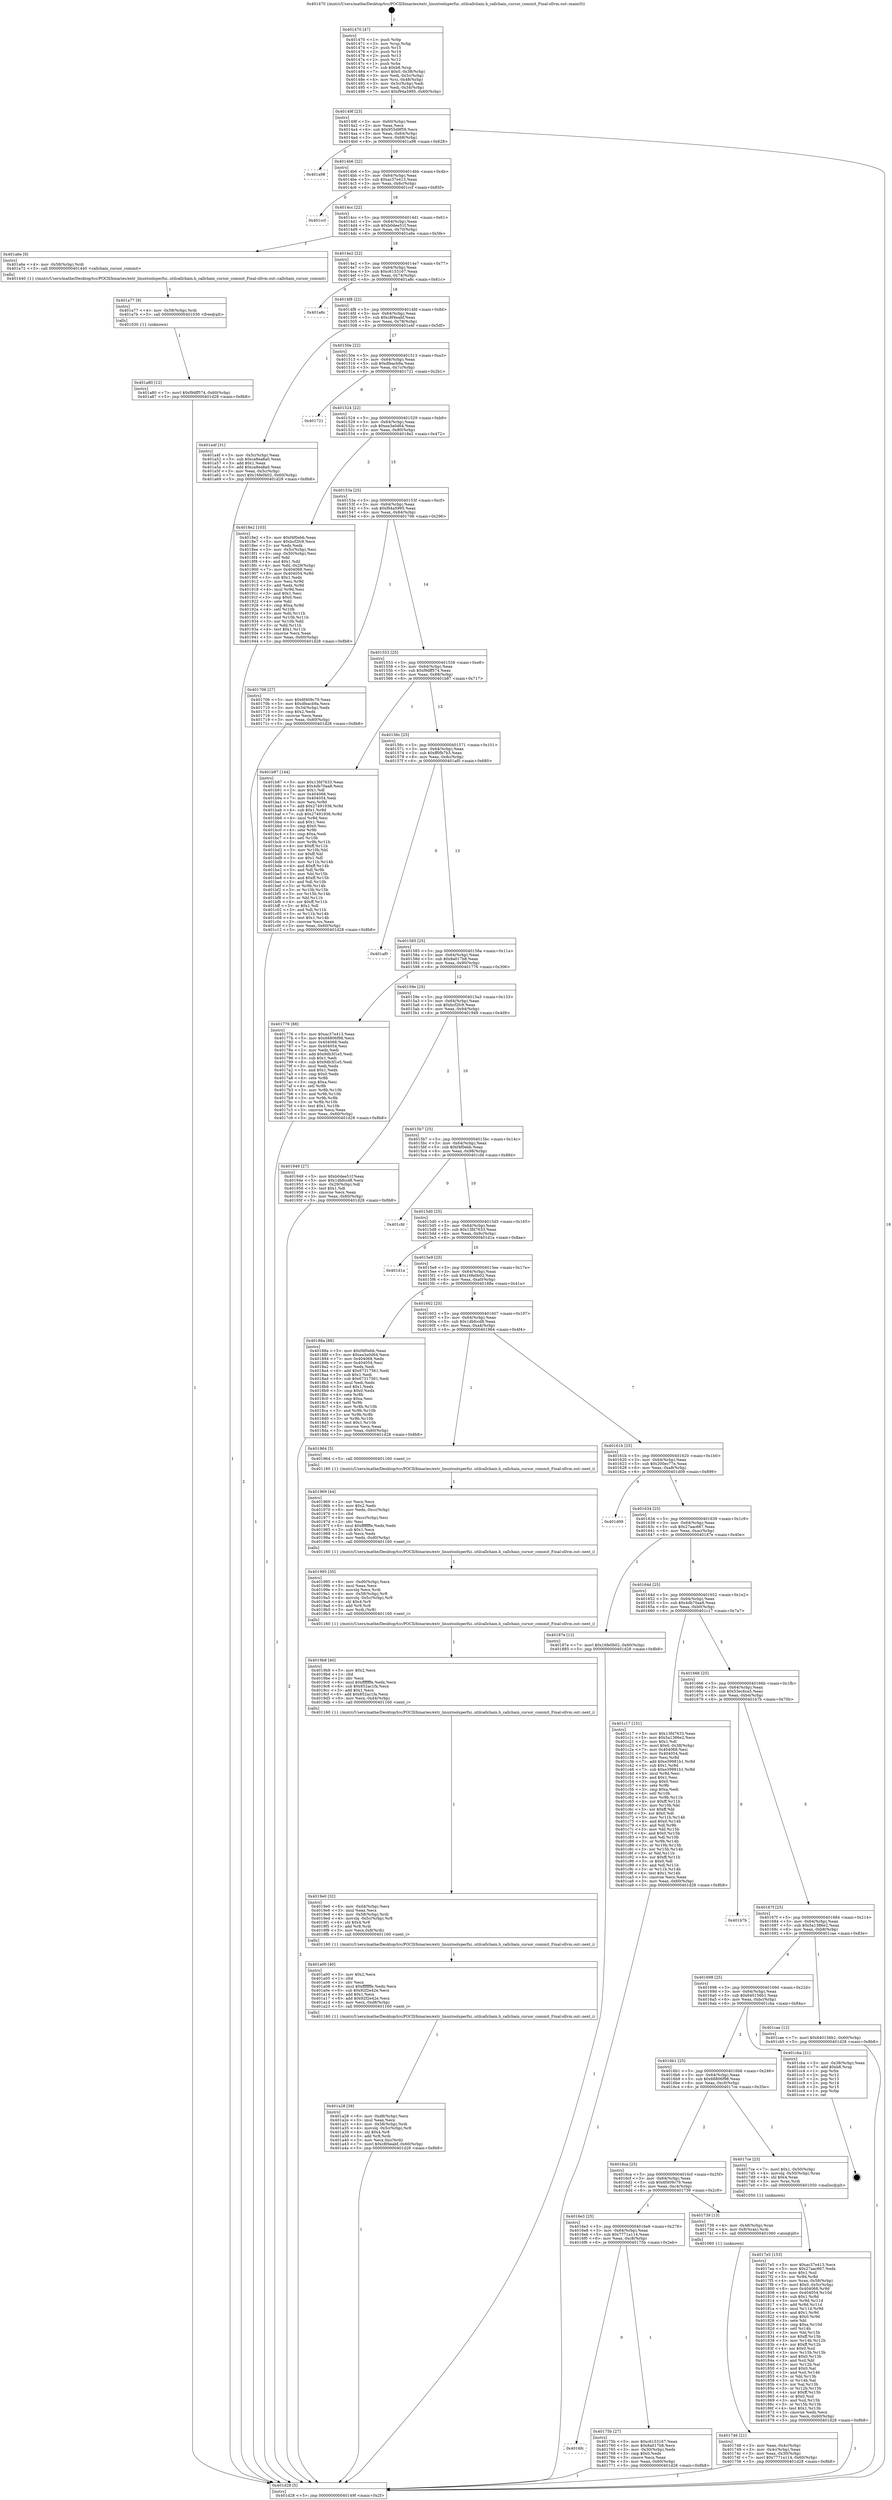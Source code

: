 digraph "0x401470" {
  label = "0x401470 (/mnt/c/Users/mathe/Desktop/tcc/POCII/binaries/extr_linuxtoolsperfui..utilcallchain.h_callchain_cursor_commit_Final-ollvm.out::main(0))"
  labelloc = "t"
  node[shape=record]

  Entry [label="",width=0.3,height=0.3,shape=circle,fillcolor=black,style=filled]
  "0x40149f" [label="{
     0x40149f [23]\l
     | [instrs]\l
     &nbsp;&nbsp;0x40149f \<+3\>: mov -0x60(%rbp),%eax\l
     &nbsp;&nbsp;0x4014a2 \<+2\>: mov %eax,%ecx\l
     &nbsp;&nbsp;0x4014a4 \<+6\>: sub $0x955d9f59,%ecx\l
     &nbsp;&nbsp;0x4014aa \<+3\>: mov %eax,-0x64(%rbp)\l
     &nbsp;&nbsp;0x4014ad \<+3\>: mov %ecx,-0x68(%rbp)\l
     &nbsp;&nbsp;0x4014b0 \<+6\>: je 0000000000401a98 \<main+0x628\>\l
  }"]
  "0x401a98" [label="{
     0x401a98\l
  }", style=dashed]
  "0x4014b6" [label="{
     0x4014b6 [22]\l
     | [instrs]\l
     &nbsp;&nbsp;0x4014b6 \<+5\>: jmp 00000000004014bb \<main+0x4b\>\l
     &nbsp;&nbsp;0x4014bb \<+3\>: mov -0x64(%rbp),%eax\l
     &nbsp;&nbsp;0x4014be \<+5\>: sub $0xac37e413,%eax\l
     &nbsp;&nbsp;0x4014c3 \<+3\>: mov %eax,-0x6c(%rbp)\l
     &nbsp;&nbsp;0x4014c6 \<+6\>: je 0000000000401ccf \<main+0x85f\>\l
  }"]
  Exit [label="",width=0.3,height=0.3,shape=circle,fillcolor=black,style=filled,peripheries=2]
  "0x401ccf" [label="{
     0x401ccf\l
  }", style=dashed]
  "0x4014cc" [label="{
     0x4014cc [22]\l
     | [instrs]\l
     &nbsp;&nbsp;0x4014cc \<+5\>: jmp 00000000004014d1 \<main+0x61\>\l
     &nbsp;&nbsp;0x4014d1 \<+3\>: mov -0x64(%rbp),%eax\l
     &nbsp;&nbsp;0x4014d4 \<+5\>: sub $0xb0dee51f,%eax\l
     &nbsp;&nbsp;0x4014d9 \<+3\>: mov %eax,-0x70(%rbp)\l
     &nbsp;&nbsp;0x4014dc \<+6\>: je 0000000000401a6e \<main+0x5fe\>\l
  }"]
  "0x401a80" [label="{
     0x401a80 [12]\l
     | [instrs]\l
     &nbsp;&nbsp;0x401a80 \<+7\>: movl $0xf9dff574,-0x60(%rbp)\l
     &nbsp;&nbsp;0x401a87 \<+5\>: jmp 0000000000401d28 \<main+0x8b8\>\l
  }"]
  "0x401a6e" [label="{
     0x401a6e [9]\l
     | [instrs]\l
     &nbsp;&nbsp;0x401a6e \<+4\>: mov -0x58(%rbp),%rdi\l
     &nbsp;&nbsp;0x401a72 \<+5\>: call 0000000000401440 \<callchain_cursor_commit\>\l
     | [calls]\l
     &nbsp;&nbsp;0x401440 \{1\} (/mnt/c/Users/mathe/Desktop/tcc/POCII/binaries/extr_linuxtoolsperfui..utilcallchain.h_callchain_cursor_commit_Final-ollvm.out::callchain_cursor_commit)\l
  }"]
  "0x4014e2" [label="{
     0x4014e2 [22]\l
     | [instrs]\l
     &nbsp;&nbsp;0x4014e2 \<+5\>: jmp 00000000004014e7 \<main+0x77\>\l
     &nbsp;&nbsp;0x4014e7 \<+3\>: mov -0x64(%rbp),%eax\l
     &nbsp;&nbsp;0x4014ea \<+5\>: sub $0xc6153167,%eax\l
     &nbsp;&nbsp;0x4014ef \<+3\>: mov %eax,-0x74(%rbp)\l
     &nbsp;&nbsp;0x4014f2 \<+6\>: je 0000000000401a8c \<main+0x61c\>\l
  }"]
  "0x401a77" [label="{
     0x401a77 [9]\l
     | [instrs]\l
     &nbsp;&nbsp;0x401a77 \<+4\>: mov -0x58(%rbp),%rdi\l
     &nbsp;&nbsp;0x401a7b \<+5\>: call 0000000000401030 \<free@plt\>\l
     | [calls]\l
     &nbsp;&nbsp;0x401030 \{1\} (unknown)\l
  }"]
  "0x401a8c" [label="{
     0x401a8c\l
  }", style=dashed]
  "0x4014f8" [label="{
     0x4014f8 [22]\l
     | [instrs]\l
     &nbsp;&nbsp;0x4014f8 \<+5\>: jmp 00000000004014fd \<main+0x8d\>\l
     &nbsp;&nbsp;0x4014fd \<+3\>: mov -0x64(%rbp),%eax\l
     &nbsp;&nbsp;0x401500 \<+5\>: sub $0xc8f4eabf,%eax\l
     &nbsp;&nbsp;0x401505 \<+3\>: mov %eax,-0x78(%rbp)\l
     &nbsp;&nbsp;0x401508 \<+6\>: je 0000000000401a4f \<main+0x5df\>\l
  }"]
  "0x401a28" [label="{
     0x401a28 [39]\l
     | [instrs]\l
     &nbsp;&nbsp;0x401a28 \<+6\>: mov -0xd8(%rbp),%ecx\l
     &nbsp;&nbsp;0x401a2e \<+3\>: imul %eax,%ecx\l
     &nbsp;&nbsp;0x401a31 \<+4\>: mov -0x58(%rbp),%rdi\l
     &nbsp;&nbsp;0x401a35 \<+4\>: movslq -0x5c(%rbp),%r8\l
     &nbsp;&nbsp;0x401a39 \<+4\>: shl $0x4,%r8\l
     &nbsp;&nbsp;0x401a3d \<+3\>: add %r8,%rdi\l
     &nbsp;&nbsp;0x401a40 \<+3\>: mov %ecx,0xc(%rdi)\l
     &nbsp;&nbsp;0x401a43 \<+7\>: movl $0xc8f4eabf,-0x60(%rbp)\l
     &nbsp;&nbsp;0x401a4a \<+5\>: jmp 0000000000401d28 \<main+0x8b8\>\l
  }"]
  "0x401a4f" [label="{
     0x401a4f [31]\l
     | [instrs]\l
     &nbsp;&nbsp;0x401a4f \<+3\>: mov -0x5c(%rbp),%eax\l
     &nbsp;&nbsp;0x401a52 \<+5\>: sub $0xca8ea8a0,%eax\l
     &nbsp;&nbsp;0x401a57 \<+3\>: add $0x1,%eax\l
     &nbsp;&nbsp;0x401a5a \<+5\>: add $0xca8ea8a0,%eax\l
     &nbsp;&nbsp;0x401a5f \<+3\>: mov %eax,-0x5c(%rbp)\l
     &nbsp;&nbsp;0x401a62 \<+7\>: movl $0x16fe0b02,-0x60(%rbp)\l
     &nbsp;&nbsp;0x401a69 \<+5\>: jmp 0000000000401d28 \<main+0x8b8\>\l
  }"]
  "0x40150e" [label="{
     0x40150e [22]\l
     | [instrs]\l
     &nbsp;&nbsp;0x40150e \<+5\>: jmp 0000000000401513 \<main+0xa3\>\l
     &nbsp;&nbsp;0x401513 \<+3\>: mov -0x64(%rbp),%eax\l
     &nbsp;&nbsp;0x401516 \<+5\>: sub $0xdfeacb9a,%eax\l
     &nbsp;&nbsp;0x40151b \<+3\>: mov %eax,-0x7c(%rbp)\l
     &nbsp;&nbsp;0x40151e \<+6\>: je 0000000000401721 \<main+0x2b1\>\l
  }"]
  "0x401a00" [label="{
     0x401a00 [40]\l
     | [instrs]\l
     &nbsp;&nbsp;0x401a00 \<+5\>: mov $0x2,%ecx\l
     &nbsp;&nbsp;0x401a05 \<+1\>: cltd\l
     &nbsp;&nbsp;0x401a06 \<+2\>: idiv %ecx\l
     &nbsp;&nbsp;0x401a08 \<+6\>: imul $0xfffffffe,%edx,%ecx\l
     &nbsp;&nbsp;0x401a0e \<+6\>: sub $0x92f2e42e,%ecx\l
     &nbsp;&nbsp;0x401a14 \<+3\>: add $0x1,%ecx\l
     &nbsp;&nbsp;0x401a17 \<+6\>: add $0x92f2e42e,%ecx\l
     &nbsp;&nbsp;0x401a1d \<+6\>: mov %ecx,-0xd8(%rbp)\l
     &nbsp;&nbsp;0x401a23 \<+5\>: call 0000000000401160 \<next_i\>\l
     | [calls]\l
     &nbsp;&nbsp;0x401160 \{1\} (/mnt/c/Users/mathe/Desktop/tcc/POCII/binaries/extr_linuxtoolsperfui..utilcallchain.h_callchain_cursor_commit_Final-ollvm.out::next_i)\l
  }"]
  "0x401721" [label="{
     0x401721\l
  }", style=dashed]
  "0x401524" [label="{
     0x401524 [22]\l
     | [instrs]\l
     &nbsp;&nbsp;0x401524 \<+5\>: jmp 0000000000401529 \<main+0xb9\>\l
     &nbsp;&nbsp;0x401529 \<+3\>: mov -0x64(%rbp),%eax\l
     &nbsp;&nbsp;0x40152c \<+5\>: sub $0xea3a0d64,%eax\l
     &nbsp;&nbsp;0x401531 \<+3\>: mov %eax,-0x80(%rbp)\l
     &nbsp;&nbsp;0x401534 \<+6\>: je 00000000004018e2 \<main+0x472\>\l
  }"]
  "0x4019e0" [label="{
     0x4019e0 [32]\l
     | [instrs]\l
     &nbsp;&nbsp;0x4019e0 \<+6\>: mov -0xd4(%rbp),%ecx\l
     &nbsp;&nbsp;0x4019e6 \<+3\>: imul %eax,%ecx\l
     &nbsp;&nbsp;0x4019e9 \<+4\>: mov -0x58(%rbp),%rdi\l
     &nbsp;&nbsp;0x4019ed \<+4\>: movslq -0x5c(%rbp),%r8\l
     &nbsp;&nbsp;0x4019f1 \<+4\>: shl $0x4,%r8\l
     &nbsp;&nbsp;0x4019f5 \<+3\>: add %r8,%rdi\l
     &nbsp;&nbsp;0x4019f8 \<+3\>: mov %ecx,0x8(%rdi)\l
     &nbsp;&nbsp;0x4019fb \<+5\>: call 0000000000401160 \<next_i\>\l
     | [calls]\l
     &nbsp;&nbsp;0x401160 \{1\} (/mnt/c/Users/mathe/Desktop/tcc/POCII/binaries/extr_linuxtoolsperfui..utilcallchain.h_callchain_cursor_commit_Final-ollvm.out::next_i)\l
  }"]
  "0x4018e2" [label="{
     0x4018e2 [103]\l
     | [instrs]\l
     &nbsp;&nbsp;0x4018e2 \<+5\>: mov $0xf4f0ebb,%eax\l
     &nbsp;&nbsp;0x4018e7 \<+5\>: mov $0xbcf2fc9,%ecx\l
     &nbsp;&nbsp;0x4018ec \<+2\>: xor %edx,%edx\l
     &nbsp;&nbsp;0x4018ee \<+3\>: mov -0x5c(%rbp),%esi\l
     &nbsp;&nbsp;0x4018f1 \<+3\>: cmp -0x50(%rbp),%esi\l
     &nbsp;&nbsp;0x4018f4 \<+4\>: setl %dil\l
     &nbsp;&nbsp;0x4018f8 \<+4\>: and $0x1,%dil\l
     &nbsp;&nbsp;0x4018fc \<+4\>: mov %dil,-0x29(%rbp)\l
     &nbsp;&nbsp;0x401900 \<+7\>: mov 0x404068,%esi\l
     &nbsp;&nbsp;0x401907 \<+8\>: mov 0x404054,%r8d\l
     &nbsp;&nbsp;0x40190f \<+3\>: sub $0x1,%edx\l
     &nbsp;&nbsp;0x401912 \<+3\>: mov %esi,%r9d\l
     &nbsp;&nbsp;0x401915 \<+3\>: add %edx,%r9d\l
     &nbsp;&nbsp;0x401918 \<+4\>: imul %r9d,%esi\l
     &nbsp;&nbsp;0x40191c \<+3\>: and $0x1,%esi\l
     &nbsp;&nbsp;0x40191f \<+3\>: cmp $0x0,%esi\l
     &nbsp;&nbsp;0x401922 \<+4\>: sete %dil\l
     &nbsp;&nbsp;0x401926 \<+4\>: cmp $0xa,%r8d\l
     &nbsp;&nbsp;0x40192a \<+4\>: setl %r10b\l
     &nbsp;&nbsp;0x40192e \<+3\>: mov %dil,%r11b\l
     &nbsp;&nbsp;0x401931 \<+3\>: and %r10b,%r11b\l
     &nbsp;&nbsp;0x401934 \<+3\>: xor %r10b,%dil\l
     &nbsp;&nbsp;0x401937 \<+3\>: or %dil,%r11b\l
     &nbsp;&nbsp;0x40193a \<+4\>: test $0x1,%r11b\l
     &nbsp;&nbsp;0x40193e \<+3\>: cmovne %ecx,%eax\l
     &nbsp;&nbsp;0x401941 \<+3\>: mov %eax,-0x60(%rbp)\l
     &nbsp;&nbsp;0x401944 \<+5\>: jmp 0000000000401d28 \<main+0x8b8\>\l
  }"]
  "0x40153a" [label="{
     0x40153a [25]\l
     | [instrs]\l
     &nbsp;&nbsp;0x40153a \<+5\>: jmp 000000000040153f \<main+0xcf\>\l
     &nbsp;&nbsp;0x40153f \<+3\>: mov -0x64(%rbp),%eax\l
     &nbsp;&nbsp;0x401542 \<+5\>: sub $0xf94a5995,%eax\l
     &nbsp;&nbsp;0x401547 \<+6\>: mov %eax,-0x84(%rbp)\l
     &nbsp;&nbsp;0x40154d \<+6\>: je 0000000000401706 \<main+0x296\>\l
  }"]
  "0x4019b8" [label="{
     0x4019b8 [40]\l
     | [instrs]\l
     &nbsp;&nbsp;0x4019b8 \<+5\>: mov $0x2,%ecx\l
     &nbsp;&nbsp;0x4019bd \<+1\>: cltd\l
     &nbsp;&nbsp;0x4019be \<+2\>: idiv %ecx\l
     &nbsp;&nbsp;0x4019c0 \<+6\>: imul $0xfffffffe,%edx,%ecx\l
     &nbsp;&nbsp;0x4019c6 \<+6\>: sub $0x852ac1fa,%ecx\l
     &nbsp;&nbsp;0x4019cc \<+3\>: add $0x1,%ecx\l
     &nbsp;&nbsp;0x4019cf \<+6\>: add $0x852ac1fa,%ecx\l
     &nbsp;&nbsp;0x4019d5 \<+6\>: mov %ecx,-0xd4(%rbp)\l
     &nbsp;&nbsp;0x4019db \<+5\>: call 0000000000401160 \<next_i\>\l
     | [calls]\l
     &nbsp;&nbsp;0x401160 \{1\} (/mnt/c/Users/mathe/Desktop/tcc/POCII/binaries/extr_linuxtoolsperfui..utilcallchain.h_callchain_cursor_commit_Final-ollvm.out::next_i)\l
  }"]
  "0x401706" [label="{
     0x401706 [27]\l
     | [instrs]\l
     &nbsp;&nbsp;0x401706 \<+5\>: mov $0x6f409c79,%eax\l
     &nbsp;&nbsp;0x40170b \<+5\>: mov $0xdfeacb9a,%ecx\l
     &nbsp;&nbsp;0x401710 \<+3\>: mov -0x34(%rbp),%edx\l
     &nbsp;&nbsp;0x401713 \<+3\>: cmp $0x2,%edx\l
     &nbsp;&nbsp;0x401716 \<+3\>: cmovne %ecx,%eax\l
     &nbsp;&nbsp;0x401719 \<+3\>: mov %eax,-0x60(%rbp)\l
     &nbsp;&nbsp;0x40171c \<+5\>: jmp 0000000000401d28 \<main+0x8b8\>\l
  }"]
  "0x401553" [label="{
     0x401553 [25]\l
     | [instrs]\l
     &nbsp;&nbsp;0x401553 \<+5\>: jmp 0000000000401558 \<main+0xe8\>\l
     &nbsp;&nbsp;0x401558 \<+3\>: mov -0x64(%rbp),%eax\l
     &nbsp;&nbsp;0x40155b \<+5\>: sub $0xf9dff574,%eax\l
     &nbsp;&nbsp;0x401560 \<+6\>: mov %eax,-0x88(%rbp)\l
     &nbsp;&nbsp;0x401566 \<+6\>: je 0000000000401b87 \<main+0x717\>\l
  }"]
  "0x401d28" [label="{
     0x401d28 [5]\l
     | [instrs]\l
     &nbsp;&nbsp;0x401d28 \<+5\>: jmp 000000000040149f \<main+0x2f\>\l
  }"]
  "0x401470" [label="{
     0x401470 [47]\l
     | [instrs]\l
     &nbsp;&nbsp;0x401470 \<+1\>: push %rbp\l
     &nbsp;&nbsp;0x401471 \<+3\>: mov %rsp,%rbp\l
     &nbsp;&nbsp;0x401474 \<+2\>: push %r15\l
     &nbsp;&nbsp;0x401476 \<+2\>: push %r14\l
     &nbsp;&nbsp;0x401478 \<+2\>: push %r13\l
     &nbsp;&nbsp;0x40147a \<+2\>: push %r12\l
     &nbsp;&nbsp;0x40147c \<+1\>: push %rbx\l
     &nbsp;&nbsp;0x40147d \<+7\>: sub $0xb8,%rsp\l
     &nbsp;&nbsp;0x401484 \<+7\>: movl $0x0,-0x38(%rbp)\l
     &nbsp;&nbsp;0x40148b \<+3\>: mov %edi,-0x3c(%rbp)\l
     &nbsp;&nbsp;0x40148e \<+4\>: mov %rsi,-0x48(%rbp)\l
     &nbsp;&nbsp;0x401492 \<+3\>: mov -0x3c(%rbp),%edi\l
     &nbsp;&nbsp;0x401495 \<+3\>: mov %edi,-0x34(%rbp)\l
     &nbsp;&nbsp;0x401498 \<+7\>: movl $0xf94a5995,-0x60(%rbp)\l
  }"]
  "0x401995" [label="{
     0x401995 [35]\l
     | [instrs]\l
     &nbsp;&nbsp;0x401995 \<+6\>: mov -0xd0(%rbp),%ecx\l
     &nbsp;&nbsp;0x40199b \<+3\>: imul %eax,%ecx\l
     &nbsp;&nbsp;0x40199e \<+3\>: movslq %ecx,%rdi\l
     &nbsp;&nbsp;0x4019a1 \<+4\>: mov -0x58(%rbp),%r8\l
     &nbsp;&nbsp;0x4019a5 \<+4\>: movslq -0x5c(%rbp),%r9\l
     &nbsp;&nbsp;0x4019a9 \<+4\>: shl $0x4,%r9\l
     &nbsp;&nbsp;0x4019ad \<+3\>: add %r9,%r8\l
     &nbsp;&nbsp;0x4019b0 \<+3\>: mov %rdi,(%r8)\l
     &nbsp;&nbsp;0x4019b3 \<+5\>: call 0000000000401160 \<next_i\>\l
     | [calls]\l
     &nbsp;&nbsp;0x401160 \{1\} (/mnt/c/Users/mathe/Desktop/tcc/POCII/binaries/extr_linuxtoolsperfui..utilcallchain.h_callchain_cursor_commit_Final-ollvm.out::next_i)\l
  }"]
  "0x401b87" [label="{
     0x401b87 [144]\l
     | [instrs]\l
     &nbsp;&nbsp;0x401b87 \<+5\>: mov $0x13fd7633,%eax\l
     &nbsp;&nbsp;0x401b8c \<+5\>: mov $0x4db70aa8,%ecx\l
     &nbsp;&nbsp;0x401b91 \<+2\>: mov $0x1,%dl\l
     &nbsp;&nbsp;0x401b93 \<+7\>: mov 0x404068,%esi\l
     &nbsp;&nbsp;0x401b9a \<+7\>: mov 0x404054,%edi\l
     &nbsp;&nbsp;0x401ba1 \<+3\>: mov %esi,%r8d\l
     &nbsp;&nbsp;0x401ba4 \<+7\>: add $0x27491936,%r8d\l
     &nbsp;&nbsp;0x401bab \<+4\>: sub $0x1,%r8d\l
     &nbsp;&nbsp;0x401baf \<+7\>: sub $0x27491936,%r8d\l
     &nbsp;&nbsp;0x401bb6 \<+4\>: imul %r8d,%esi\l
     &nbsp;&nbsp;0x401bba \<+3\>: and $0x1,%esi\l
     &nbsp;&nbsp;0x401bbd \<+3\>: cmp $0x0,%esi\l
     &nbsp;&nbsp;0x401bc0 \<+4\>: sete %r9b\l
     &nbsp;&nbsp;0x401bc4 \<+3\>: cmp $0xa,%edi\l
     &nbsp;&nbsp;0x401bc7 \<+4\>: setl %r10b\l
     &nbsp;&nbsp;0x401bcb \<+3\>: mov %r9b,%r11b\l
     &nbsp;&nbsp;0x401bce \<+4\>: xor $0xff,%r11b\l
     &nbsp;&nbsp;0x401bd2 \<+3\>: mov %r10b,%bl\l
     &nbsp;&nbsp;0x401bd5 \<+3\>: xor $0xff,%bl\l
     &nbsp;&nbsp;0x401bd8 \<+3\>: xor $0x1,%dl\l
     &nbsp;&nbsp;0x401bdb \<+3\>: mov %r11b,%r14b\l
     &nbsp;&nbsp;0x401bde \<+4\>: and $0xff,%r14b\l
     &nbsp;&nbsp;0x401be2 \<+3\>: and %dl,%r9b\l
     &nbsp;&nbsp;0x401be5 \<+3\>: mov %bl,%r15b\l
     &nbsp;&nbsp;0x401be8 \<+4\>: and $0xff,%r15b\l
     &nbsp;&nbsp;0x401bec \<+3\>: and %dl,%r10b\l
     &nbsp;&nbsp;0x401bef \<+3\>: or %r9b,%r14b\l
     &nbsp;&nbsp;0x401bf2 \<+3\>: or %r10b,%r15b\l
     &nbsp;&nbsp;0x401bf5 \<+3\>: xor %r15b,%r14b\l
     &nbsp;&nbsp;0x401bf8 \<+3\>: or %bl,%r11b\l
     &nbsp;&nbsp;0x401bfb \<+4\>: xor $0xff,%r11b\l
     &nbsp;&nbsp;0x401bff \<+3\>: or $0x1,%dl\l
     &nbsp;&nbsp;0x401c02 \<+3\>: and %dl,%r11b\l
     &nbsp;&nbsp;0x401c05 \<+3\>: or %r11b,%r14b\l
     &nbsp;&nbsp;0x401c08 \<+4\>: test $0x1,%r14b\l
     &nbsp;&nbsp;0x401c0c \<+3\>: cmovne %ecx,%eax\l
     &nbsp;&nbsp;0x401c0f \<+3\>: mov %eax,-0x60(%rbp)\l
     &nbsp;&nbsp;0x401c12 \<+5\>: jmp 0000000000401d28 \<main+0x8b8\>\l
  }"]
  "0x40156c" [label="{
     0x40156c [25]\l
     | [instrs]\l
     &nbsp;&nbsp;0x40156c \<+5\>: jmp 0000000000401571 \<main+0x101\>\l
     &nbsp;&nbsp;0x401571 \<+3\>: mov -0x64(%rbp),%eax\l
     &nbsp;&nbsp;0x401574 \<+5\>: sub $0xff0fb7b3,%eax\l
     &nbsp;&nbsp;0x401579 \<+6\>: mov %eax,-0x8c(%rbp)\l
     &nbsp;&nbsp;0x40157f \<+6\>: je 0000000000401af0 \<main+0x680\>\l
  }"]
  "0x401969" [label="{
     0x401969 [44]\l
     | [instrs]\l
     &nbsp;&nbsp;0x401969 \<+2\>: xor %ecx,%ecx\l
     &nbsp;&nbsp;0x40196b \<+5\>: mov $0x2,%edx\l
     &nbsp;&nbsp;0x401970 \<+6\>: mov %edx,-0xcc(%rbp)\l
     &nbsp;&nbsp;0x401976 \<+1\>: cltd\l
     &nbsp;&nbsp;0x401977 \<+6\>: mov -0xcc(%rbp),%esi\l
     &nbsp;&nbsp;0x40197d \<+2\>: idiv %esi\l
     &nbsp;&nbsp;0x40197f \<+6\>: imul $0xfffffffe,%edx,%edx\l
     &nbsp;&nbsp;0x401985 \<+3\>: sub $0x1,%ecx\l
     &nbsp;&nbsp;0x401988 \<+2\>: sub %ecx,%edx\l
     &nbsp;&nbsp;0x40198a \<+6\>: mov %edx,-0xd0(%rbp)\l
     &nbsp;&nbsp;0x401990 \<+5\>: call 0000000000401160 \<next_i\>\l
     | [calls]\l
     &nbsp;&nbsp;0x401160 \{1\} (/mnt/c/Users/mathe/Desktop/tcc/POCII/binaries/extr_linuxtoolsperfui..utilcallchain.h_callchain_cursor_commit_Final-ollvm.out::next_i)\l
  }"]
  "0x401af0" [label="{
     0x401af0\l
  }", style=dashed]
  "0x401585" [label="{
     0x401585 [25]\l
     | [instrs]\l
     &nbsp;&nbsp;0x401585 \<+5\>: jmp 000000000040158a \<main+0x11a\>\l
     &nbsp;&nbsp;0x40158a \<+3\>: mov -0x64(%rbp),%eax\l
     &nbsp;&nbsp;0x40158d \<+5\>: sub $0x8a017b8,%eax\l
     &nbsp;&nbsp;0x401592 \<+6\>: mov %eax,-0x90(%rbp)\l
     &nbsp;&nbsp;0x401598 \<+6\>: je 0000000000401776 \<main+0x306\>\l
  }"]
  "0x4017e5" [label="{
     0x4017e5 [153]\l
     | [instrs]\l
     &nbsp;&nbsp;0x4017e5 \<+5\>: mov $0xac37e413,%ecx\l
     &nbsp;&nbsp;0x4017ea \<+5\>: mov $0x27aac667,%edx\l
     &nbsp;&nbsp;0x4017ef \<+3\>: mov $0x1,%sil\l
     &nbsp;&nbsp;0x4017f2 \<+3\>: xor %r8d,%r8d\l
     &nbsp;&nbsp;0x4017f5 \<+4\>: mov %rax,-0x58(%rbp)\l
     &nbsp;&nbsp;0x4017f9 \<+7\>: movl $0x0,-0x5c(%rbp)\l
     &nbsp;&nbsp;0x401800 \<+8\>: mov 0x404068,%r9d\l
     &nbsp;&nbsp;0x401808 \<+8\>: mov 0x404054,%r10d\l
     &nbsp;&nbsp;0x401810 \<+4\>: sub $0x1,%r8d\l
     &nbsp;&nbsp;0x401814 \<+3\>: mov %r9d,%r11d\l
     &nbsp;&nbsp;0x401817 \<+3\>: add %r8d,%r11d\l
     &nbsp;&nbsp;0x40181a \<+4\>: imul %r11d,%r9d\l
     &nbsp;&nbsp;0x40181e \<+4\>: and $0x1,%r9d\l
     &nbsp;&nbsp;0x401822 \<+4\>: cmp $0x0,%r9d\l
     &nbsp;&nbsp;0x401826 \<+3\>: sete %bl\l
     &nbsp;&nbsp;0x401829 \<+4\>: cmp $0xa,%r10d\l
     &nbsp;&nbsp;0x40182d \<+4\>: setl %r14b\l
     &nbsp;&nbsp;0x401831 \<+3\>: mov %bl,%r15b\l
     &nbsp;&nbsp;0x401834 \<+4\>: xor $0xff,%r15b\l
     &nbsp;&nbsp;0x401838 \<+3\>: mov %r14b,%r12b\l
     &nbsp;&nbsp;0x40183b \<+4\>: xor $0xff,%r12b\l
     &nbsp;&nbsp;0x40183f \<+4\>: xor $0x0,%sil\l
     &nbsp;&nbsp;0x401843 \<+3\>: mov %r15b,%r13b\l
     &nbsp;&nbsp;0x401846 \<+4\>: and $0x0,%r13b\l
     &nbsp;&nbsp;0x40184a \<+3\>: and %sil,%bl\l
     &nbsp;&nbsp;0x40184d \<+3\>: mov %r12b,%al\l
     &nbsp;&nbsp;0x401850 \<+2\>: and $0x0,%al\l
     &nbsp;&nbsp;0x401852 \<+3\>: and %sil,%r14b\l
     &nbsp;&nbsp;0x401855 \<+3\>: or %bl,%r13b\l
     &nbsp;&nbsp;0x401858 \<+3\>: or %r14b,%al\l
     &nbsp;&nbsp;0x40185b \<+3\>: xor %al,%r13b\l
     &nbsp;&nbsp;0x40185e \<+3\>: or %r12b,%r15b\l
     &nbsp;&nbsp;0x401861 \<+4\>: xor $0xff,%r15b\l
     &nbsp;&nbsp;0x401865 \<+4\>: or $0x0,%sil\l
     &nbsp;&nbsp;0x401869 \<+3\>: and %sil,%r15b\l
     &nbsp;&nbsp;0x40186c \<+3\>: or %r15b,%r13b\l
     &nbsp;&nbsp;0x40186f \<+4\>: test $0x1,%r13b\l
     &nbsp;&nbsp;0x401873 \<+3\>: cmovne %edx,%ecx\l
     &nbsp;&nbsp;0x401876 \<+3\>: mov %ecx,-0x60(%rbp)\l
     &nbsp;&nbsp;0x401879 \<+5\>: jmp 0000000000401d28 \<main+0x8b8\>\l
  }"]
  "0x401776" [label="{
     0x401776 [88]\l
     | [instrs]\l
     &nbsp;&nbsp;0x401776 \<+5\>: mov $0xac37e413,%eax\l
     &nbsp;&nbsp;0x40177b \<+5\>: mov $0x68806f98,%ecx\l
     &nbsp;&nbsp;0x401780 \<+7\>: mov 0x404068,%edx\l
     &nbsp;&nbsp;0x401787 \<+7\>: mov 0x404054,%esi\l
     &nbsp;&nbsp;0x40178e \<+2\>: mov %edx,%edi\l
     &nbsp;&nbsp;0x401790 \<+6\>: add $0x9db3f1e5,%edi\l
     &nbsp;&nbsp;0x401796 \<+3\>: sub $0x1,%edi\l
     &nbsp;&nbsp;0x401799 \<+6\>: sub $0x9db3f1e5,%edi\l
     &nbsp;&nbsp;0x40179f \<+3\>: imul %edi,%edx\l
     &nbsp;&nbsp;0x4017a2 \<+3\>: and $0x1,%edx\l
     &nbsp;&nbsp;0x4017a5 \<+3\>: cmp $0x0,%edx\l
     &nbsp;&nbsp;0x4017a8 \<+4\>: sete %r8b\l
     &nbsp;&nbsp;0x4017ac \<+3\>: cmp $0xa,%esi\l
     &nbsp;&nbsp;0x4017af \<+4\>: setl %r9b\l
     &nbsp;&nbsp;0x4017b3 \<+3\>: mov %r8b,%r10b\l
     &nbsp;&nbsp;0x4017b6 \<+3\>: and %r9b,%r10b\l
     &nbsp;&nbsp;0x4017b9 \<+3\>: xor %r9b,%r8b\l
     &nbsp;&nbsp;0x4017bc \<+3\>: or %r8b,%r10b\l
     &nbsp;&nbsp;0x4017bf \<+4\>: test $0x1,%r10b\l
     &nbsp;&nbsp;0x4017c3 \<+3\>: cmovne %ecx,%eax\l
     &nbsp;&nbsp;0x4017c6 \<+3\>: mov %eax,-0x60(%rbp)\l
     &nbsp;&nbsp;0x4017c9 \<+5\>: jmp 0000000000401d28 \<main+0x8b8\>\l
  }"]
  "0x40159e" [label="{
     0x40159e [25]\l
     | [instrs]\l
     &nbsp;&nbsp;0x40159e \<+5\>: jmp 00000000004015a3 \<main+0x133\>\l
     &nbsp;&nbsp;0x4015a3 \<+3\>: mov -0x64(%rbp),%eax\l
     &nbsp;&nbsp;0x4015a6 \<+5\>: sub $0xbcf2fc9,%eax\l
     &nbsp;&nbsp;0x4015ab \<+6\>: mov %eax,-0x94(%rbp)\l
     &nbsp;&nbsp;0x4015b1 \<+6\>: je 0000000000401949 \<main+0x4d9\>\l
  }"]
  "0x4016fc" [label="{
     0x4016fc\l
  }", style=dashed]
  "0x401949" [label="{
     0x401949 [27]\l
     | [instrs]\l
     &nbsp;&nbsp;0x401949 \<+5\>: mov $0xb0dee51f,%eax\l
     &nbsp;&nbsp;0x40194e \<+5\>: mov $0x1dbfccd8,%ecx\l
     &nbsp;&nbsp;0x401953 \<+3\>: mov -0x29(%rbp),%dl\l
     &nbsp;&nbsp;0x401956 \<+3\>: test $0x1,%dl\l
     &nbsp;&nbsp;0x401959 \<+3\>: cmovne %ecx,%eax\l
     &nbsp;&nbsp;0x40195c \<+3\>: mov %eax,-0x60(%rbp)\l
     &nbsp;&nbsp;0x40195f \<+5\>: jmp 0000000000401d28 \<main+0x8b8\>\l
  }"]
  "0x4015b7" [label="{
     0x4015b7 [25]\l
     | [instrs]\l
     &nbsp;&nbsp;0x4015b7 \<+5\>: jmp 00000000004015bc \<main+0x14c\>\l
     &nbsp;&nbsp;0x4015bc \<+3\>: mov -0x64(%rbp),%eax\l
     &nbsp;&nbsp;0x4015bf \<+5\>: sub $0xf4f0ebb,%eax\l
     &nbsp;&nbsp;0x4015c4 \<+6\>: mov %eax,-0x98(%rbp)\l
     &nbsp;&nbsp;0x4015ca \<+6\>: je 0000000000401cfd \<main+0x88d\>\l
  }"]
  "0x40175b" [label="{
     0x40175b [27]\l
     | [instrs]\l
     &nbsp;&nbsp;0x40175b \<+5\>: mov $0xc6153167,%eax\l
     &nbsp;&nbsp;0x401760 \<+5\>: mov $0x8a017b8,%ecx\l
     &nbsp;&nbsp;0x401765 \<+3\>: mov -0x30(%rbp),%edx\l
     &nbsp;&nbsp;0x401768 \<+3\>: cmp $0x0,%edx\l
     &nbsp;&nbsp;0x40176b \<+3\>: cmove %ecx,%eax\l
     &nbsp;&nbsp;0x40176e \<+3\>: mov %eax,-0x60(%rbp)\l
     &nbsp;&nbsp;0x401771 \<+5\>: jmp 0000000000401d28 \<main+0x8b8\>\l
  }"]
  "0x401cfd" [label="{
     0x401cfd\l
  }", style=dashed]
  "0x4015d0" [label="{
     0x4015d0 [25]\l
     | [instrs]\l
     &nbsp;&nbsp;0x4015d0 \<+5\>: jmp 00000000004015d5 \<main+0x165\>\l
     &nbsp;&nbsp;0x4015d5 \<+3\>: mov -0x64(%rbp),%eax\l
     &nbsp;&nbsp;0x4015d8 \<+5\>: sub $0x13fd7633,%eax\l
     &nbsp;&nbsp;0x4015dd \<+6\>: mov %eax,-0x9c(%rbp)\l
     &nbsp;&nbsp;0x4015e3 \<+6\>: je 0000000000401d1a \<main+0x8aa\>\l
  }"]
  "0x401746" [label="{
     0x401746 [21]\l
     | [instrs]\l
     &nbsp;&nbsp;0x401746 \<+3\>: mov %eax,-0x4c(%rbp)\l
     &nbsp;&nbsp;0x401749 \<+3\>: mov -0x4c(%rbp),%eax\l
     &nbsp;&nbsp;0x40174c \<+3\>: mov %eax,-0x30(%rbp)\l
     &nbsp;&nbsp;0x40174f \<+7\>: movl $0x7771a114,-0x60(%rbp)\l
     &nbsp;&nbsp;0x401756 \<+5\>: jmp 0000000000401d28 \<main+0x8b8\>\l
  }"]
  "0x401d1a" [label="{
     0x401d1a\l
  }", style=dashed]
  "0x4015e9" [label="{
     0x4015e9 [25]\l
     | [instrs]\l
     &nbsp;&nbsp;0x4015e9 \<+5\>: jmp 00000000004015ee \<main+0x17e\>\l
     &nbsp;&nbsp;0x4015ee \<+3\>: mov -0x64(%rbp),%eax\l
     &nbsp;&nbsp;0x4015f1 \<+5\>: sub $0x16fe0b02,%eax\l
     &nbsp;&nbsp;0x4015f6 \<+6\>: mov %eax,-0xa0(%rbp)\l
     &nbsp;&nbsp;0x4015fc \<+6\>: je 000000000040188a \<main+0x41a\>\l
  }"]
  "0x4016e3" [label="{
     0x4016e3 [25]\l
     | [instrs]\l
     &nbsp;&nbsp;0x4016e3 \<+5\>: jmp 00000000004016e8 \<main+0x278\>\l
     &nbsp;&nbsp;0x4016e8 \<+3\>: mov -0x64(%rbp),%eax\l
     &nbsp;&nbsp;0x4016eb \<+5\>: sub $0x7771a114,%eax\l
     &nbsp;&nbsp;0x4016f0 \<+6\>: mov %eax,-0xc8(%rbp)\l
     &nbsp;&nbsp;0x4016f6 \<+6\>: je 000000000040175b \<main+0x2eb\>\l
  }"]
  "0x40188a" [label="{
     0x40188a [88]\l
     | [instrs]\l
     &nbsp;&nbsp;0x40188a \<+5\>: mov $0xf4f0ebb,%eax\l
     &nbsp;&nbsp;0x40188f \<+5\>: mov $0xea3a0d64,%ecx\l
     &nbsp;&nbsp;0x401894 \<+7\>: mov 0x404068,%edx\l
     &nbsp;&nbsp;0x40189b \<+7\>: mov 0x404054,%esi\l
     &nbsp;&nbsp;0x4018a2 \<+2\>: mov %edx,%edi\l
     &nbsp;&nbsp;0x4018a4 \<+6\>: add $0x67317561,%edi\l
     &nbsp;&nbsp;0x4018aa \<+3\>: sub $0x1,%edi\l
     &nbsp;&nbsp;0x4018ad \<+6\>: sub $0x67317561,%edi\l
     &nbsp;&nbsp;0x4018b3 \<+3\>: imul %edi,%edx\l
     &nbsp;&nbsp;0x4018b6 \<+3\>: and $0x1,%edx\l
     &nbsp;&nbsp;0x4018b9 \<+3\>: cmp $0x0,%edx\l
     &nbsp;&nbsp;0x4018bc \<+4\>: sete %r8b\l
     &nbsp;&nbsp;0x4018c0 \<+3\>: cmp $0xa,%esi\l
     &nbsp;&nbsp;0x4018c3 \<+4\>: setl %r9b\l
     &nbsp;&nbsp;0x4018c7 \<+3\>: mov %r8b,%r10b\l
     &nbsp;&nbsp;0x4018ca \<+3\>: and %r9b,%r10b\l
     &nbsp;&nbsp;0x4018cd \<+3\>: xor %r9b,%r8b\l
     &nbsp;&nbsp;0x4018d0 \<+3\>: or %r8b,%r10b\l
     &nbsp;&nbsp;0x4018d3 \<+4\>: test $0x1,%r10b\l
     &nbsp;&nbsp;0x4018d7 \<+3\>: cmovne %ecx,%eax\l
     &nbsp;&nbsp;0x4018da \<+3\>: mov %eax,-0x60(%rbp)\l
     &nbsp;&nbsp;0x4018dd \<+5\>: jmp 0000000000401d28 \<main+0x8b8\>\l
  }"]
  "0x401602" [label="{
     0x401602 [25]\l
     | [instrs]\l
     &nbsp;&nbsp;0x401602 \<+5\>: jmp 0000000000401607 \<main+0x197\>\l
     &nbsp;&nbsp;0x401607 \<+3\>: mov -0x64(%rbp),%eax\l
     &nbsp;&nbsp;0x40160a \<+5\>: sub $0x1dbfccd8,%eax\l
     &nbsp;&nbsp;0x40160f \<+6\>: mov %eax,-0xa4(%rbp)\l
     &nbsp;&nbsp;0x401615 \<+6\>: je 0000000000401964 \<main+0x4f4\>\l
  }"]
  "0x401739" [label="{
     0x401739 [13]\l
     | [instrs]\l
     &nbsp;&nbsp;0x401739 \<+4\>: mov -0x48(%rbp),%rax\l
     &nbsp;&nbsp;0x40173d \<+4\>: mov 0x8(%rax),%rdi\l
     &nbsp;&nbsp;0x401741 \<+5\>: call 0000000000401060 \<atoi@plt\>\l
     | [calls]\l
     &nbsp;&nbsp;0x401060 \{1\} (unknown)\l
  }"]
  "0x401964" [label="{
     0x401964 [5]\l
     | [instrs]\l
     &nbsp;&nbsp;0x401964 \<+5\>: call 0000000000401160 \<next_i\>\l
     | [calls]\l
     &nbsp;&nbsp;0x401160 \{1\} (/mnt/c/Users/mathe/Desktop/tcc/POCII/binaries/extr_linuxtoolsperfui..utilcallchain.h_callchain_cursor_commit_Final-ollvm.out::next_i)\l
  }"]
  "0x40161b" [label="{
     0x40161b [25]\l
     | [instrs]\l
     &nbsp;&nbsp;0x40161b \<+5\>: jmp 0000000000401620 \<main+0x1b0\>\l
     &nbsp;&nbsp;0x401620 \<+3\>: mov -0x64(%rbp),%eax\l
     &nbsp;&nbsp;0x401623 \<+5\>: sub $0x200ec77e,%eax\l
     &nbsp;&nbsp;0x401628 \<+6\>: mov %eax,-0xa8(%rbp)\l
     &nbsp;&nbsp;0x40162e \<+6\>: je 0000000000401d09 \<main+0x899\>\l
  }"]
  "0x4016ca" [label="{
     0x4016ca [25]\l
     | [instrs]\l
     &nbsp;&nbsp;0x4016ca \<+5\>: jmp 00000000004016cf \<main+0x25f\>\l
     &nbsp;&nbsp;0x4016cf \<+3\>: mov -0x64(%rbp),%eax\l
     &nbsp;&nbsp;0x4016d2 \<+5\>: sub $0x6f409c79,%eax\l
     &nbsp;&nbsp;0x4016d7 \<+6\>: mov %eax,-0xc4(%rbp)\l
     &nbsp;&nbsp;0x4016dd \<+6\>: je 0000000000401739 \<main+0x2c9\>\l
  }"]
  "0x401d09" [label="{
     0x401d09\l
  }", style=dashed]
  "0x401634" [label="{
     0x401634 [25]\l
     | [instrs]\l
     &nbsp;&nbsp;0x401634 \<+5\>: jmp 0000000000401639 \<main+0x1c9\>\l
     &nbsp;&nbsp;0x401639 \<+3\>: mov -0x64(%rbp),%eax\l
     &nbsp;&nbsp;0x40163c \<+5\>: sub $0x27aac667,%eax\l
     &nbsp;&nbsp;0x401641 \<+6\>: mov %eax,-0xac(%rbp)\l
     &nbsp;&nbsp;0x401647 \<+6\>: je 000000000040187e \<main+0x40e\>\l
  }"]
  "0x4017ce" [label="{
     0x4017ce [23]\l
     | [instrs]\l
     &nbsp;&nbsp;0x4017ce \<+7\>: movl $0x1,-0x50(%rbp)\l
     &nbsp;&nbsp;0x4017d5 \<+4\>: movslq -0x50(%rbp),%rax\l
     &nbsp;&nbsp;0x4017d9 \<+4\>: shl $0x4,%rax\l
     &nbsp;&nbsp;0x4017dd \<+3\>: mov %rax,%rdi\l
     &nbsp;&nbsp;0x4017e0 \<+5\>: call 0000000000401050 \<malloc@plt\>\l
     | [calls]\l
     &nbsp;&nbsp;0x401050 \{1\} (unknown)\l
  }"]
  "0x40187e" [label="{
     0x40187e [12]\l
     | [instrs]\l
     &nbsp;&nbsp;0x40187e \<+7\>: movl $0x16fe0b02,-0x60(%rbp)\l
     &nbsp;&nbsp;0x401885 \<+5\>: jmp 0000000000401d28 \<main+0x8b8\>\l
  }"]
  "0x40164d" [label="{
     0x40164d [25]\l
     | [instrs]\l
     &nbsp;&nbsp;0x40164d \<+5\>: jmp 0000000000401652 \<main+0x1e2\>\l
     &nbsp;&nbsp;0x401652 \<+3\>: mov -0x64(%rbp),%eax\l
     &nbsp;&nbsp;0x401655 \<+5\>: sub $0x4db70aa8,%eax\l
     &nbsp;&nbsp;0x40165a \<+6\>: mov %eax,-0xb0(%rbp)\l
     &nbsp;&nbsp;0x401660 \<+6\>: je 0000000000401c17 \<main+0x7a7\>\l
  }"]
  "0x4016b1" [label="{
     0x4016b1 [25]\l
     | [instrs]\l
     &nbsp;&nbsp;0x4016b1 \<+5\>: jmp 00000000004016b6 \<main+0x246\>\l
     &nbsp;&nbsp;0x4016b6 \<+3\>: mov -0x64(%rbp),%eax\l
     &nbsp;&nbsp;0x4016b9 \<+5\>: sub $0x68806f98,%eax\l
     &nbsp;&nbsp;0x4016be \<+6\>: mov %eax,-0xc0(%rbp)\l
     &nbsp;&nbsp;0x4016c4 \<+6\>: je 00000000004017ce \<main+0x35e\>\l
  }"]
  "0x401c17" [label="{
     0x401c17 [151]\l
     | [instrs]\l
     &nbsp;&nbsp;0x401c17 \<+5\>: mov $0x13fd7633,%eax\l
     &nbsp;&nbsp;0x401c1c \<+5\>: mov $0x5a1386e2,%ecx\l
     &nbsp;&nbsp;0x401c21 \<+2\>: mov $0x1,%dl\l
     &nbsp;&nbsp;0x401c23 \<+7\>: movl $0x0,-0x38(%rbp)\l
     &nbsp;&nbsp;0x401c2a \<+7\>: mov 0x404068,%esi\l
     &nbsp;&nbsp;0x401c31 \<+7\>: mov 0x404054,%edi\l
     &nbsp;&nbsp;0x401c38 \<+3\>: mov %esi,%r8d\l
     &nbsp;&nbsp;0x401c3b \<+7\>: add $0xe39981b1,%r8d\l
     &nbsp;&nbsp;0x401c42 \<+4\>: sub $0x1,%r8d\l
     &nbsp;&nbsp;0x401c46 \<+7\>: sub $0xe39981b1,%r8d\l
     &nbsp;&nbsp;0x401c4d \<+4\>: imul %r8d,%esi\l
     &nbsp;&nbsp;0x401c51 \<+3\>: and $0x1,%esi\l
     &nbsp;&nbsp;0x401c54 \<+3\>: cmp $0x0,%esi\l
     &nbsp;&nbsp;0x401c57 \<+4\>: sete %r9b\l
     &nbsp;&nbsp;0x401c5b \<+3\>: cmp $0xa,%edi\l
     &nbsp;&nbsp;0x401c5e \<+4\>: setl %r10b\l
     &nbsp;&nbsp;0x401c62 \<+3\>: mov %r9b,%r11b\l
     &nbsp;&nbsp;0x401c65 \<+4\>: xor $0xff,%r11b\l
     &nbsp;&nbsp;0x401c69 \<+3\>: mov %r10b,%bl\l
     &nbsp;&nbsp;0x401c6c \<+3\>: xor $0xff,%bl\l
     &nbsp;&nbsp;0x401c6f \<+3\>: xor $0x0,%dl\l
     &nbsp;&nbsp;0x401c72 \<+3\>: mov %r11b,%r14b\l
     &nbsp;&nbsp;0x401c75 \<+4\>: and $0x0,%r14b\l
     &nbsp;&nbsp;0x401c79 \<+3\>: and %dl,%r9b\l
     &nbsp;&nbsp;0x401c7c \<+3\>: mov %bl,%r15b\l
     &nbsp;&nbsp;0x401c7f \<+4\>: and $0x0,%r15b\l
     &nbsp;&nbsp;0x401c83 \<+3\>: and %dl,%r10b\l
     &nbsp;&nbsp;0x401c86 \<+3\>: or %r9b,%r14b\l
     &nbsp;&nbsp;0x401c89 \<+3\>: or %r10b,%r15b\l
     &nbsp;&nbsp;0x401c8c \<+3\>: xor %r15b,%r14b\l
     &nbsp;&nbsp;0x401c8f \<+3\>: or %bl,%r11b\l
     &nbsp;&nbsp;0x401c92 \<+4\>: xor $0xff,%r11b\l
     &nbsp;&nbsp;0x401c96 \<+3\>: or $0x0,%dl\l
     &nbsp;&nbsp;0x401c99 \<+3\>: and %dl,%r11b\l
     &nbsp;&nbsp;0x401c9c \<+3\>: or %r11b,%r14b\l
     &nbsp;&nbsp;0x401c9f \<+4\>: test $0x1,%r14b\l
     &nbsp;&nbsp;0x401ca3 \<+3\>: cmovne %ecx,%eax\l
     &nbsp;&nbsp;0x401ca6 \<+3\>: mov %eax,-0x60(%rbp)\l
     &nbsp;&nbsp;0x401ca9 \<+5\>: jmp 0000000000401d28 \<main+0x8b8\>\l
  }"]
  "0x401666" [label="{
     0x401666 [25]\l
     | [instrs]\l
     &nbsp;&nbsp;0x401666 \<+5\>: jmp 000000000040166b \<main+0x1fb\>\l
     &nbsp;&nbsp;0x40166b \<+3\>: mov -0x64(%rbp),%eax\l
     &nbsp;&nbsp;0x40166e \<+5\>: sub $0x53ec6ca5,%eax\l
     &nbsp;&nbsp;0x401673 \<+6\>: mov %eax,-0xb4(%rbp)\l
     &nbsp;&nbsp;0x401679 \<+6\>: je 0000000000401b7b \<main+0x70b\>\l
  }"]
  "0x401cba" [label="{
     0x401cba [21]\l
     | [instrs]\l
     &nbsp;&nbsp;0x401cba \<+3\>: mov -0x38(%rbp),%eax\l
     &nbsp;&nbsp;0x401cbd \<+7\>: add $0xb8,%rsp\l
     &nbsp;&nbsp;0x401cc4 \<+1\>: pop %rbx\l
     &nbsp;&nbsp;0x401cc5 \<+2\>: pop %r12\l
     &nbsp;&nbsp;0x401cc7 \<+2\>: pop %r13\l
     &nbsp;&nbsp;0x401cc9 \<+2\>: pop %r14\l
     &nbsp;&nbsp;0x401ccb \<+2\>: pop %r15\l
     &nbsp;&nbsp;0x401ccd \<+1\>: pop %rbp\l
     &nbsp;&nbsp;0x401cce \<+1\>: ret\l
  }"]
  "0x401b7b" [label="{
     0x401b7b\l
  }", style=dashed]
  "0x40167f" [label="{
     0x40167f [25]\l
     | [instrs]\l
     &nbsp;&nbsp;0x40167f \<+5\>: jmp 0000000000401684 \<main+0x214\>\l
     &nbsp;&nbsp;0x401684 \<+3\>: mov -0x64(%rbp),%eax\l
     &nbsp;&nbsp;0x401687 \<+5\>: sub $0x5a1386e2,%eax\l
     &nbsp;&nbsp;0x40168c \<+6\>: mov %eax,-0xb8(%rbp)\l
     &nbsp;&nbsp;0x401692 \<+6\>: je 0000000000401cae \<main+0x83e\>\l
  }"]
  "0x401698" [label="{
     0x401698 [25]\l
     | [instrs]\l
     &nbsp;&nbsp;0x401698 \<+5\>: jmp 000000000040169d \<main+0x22d\>\l
     &nbsp;&nbsp;0x40169d \<+3\>: mov -0x64(%rbp),%eax\l
     &nbsp;&nbsp;0x4016a0 \<+5\>: sub $0x640156b1,%eax\l
     &nbsp;&nbsp;0x4016a5 \<+6\>: mov %eax,-0xbc(%rbp)\l
     &nbsp;&nbsp;0x4016ab \<+6\>: je 0000000000401cba \<main+0x84a\>\l
  }"]
  "0x401cae" [label="{
     0x401cae [12]\l
     | [instrs]\l
     &nbsp;&nbsp;0x401cae \<+7\>: movl $0x640156b1,-0x60(%rbp)\l
     &nbsp;&nbsp;0x401cb5 \<+5\>: jmp 0000000000401d28 \<main+0x8b8\>\l
  }"]
  Entry -> "0x401470" [label=" 1"]
  "0x40149f" -> "0x401a98" [label=" 0"]
  "0x40149f" -> "0x4014b6" [label=" 19"]
  "0x401cba" -> Exit [label=" 1"]
  "0x4014b6" -> "0x401ccf" [label=" 0"]
  "0x4014b6" -> "0x4014cc" [label=" 19"]
  "0x401cae" -> "0x401d28" [label=" 1"]
  "0x4014cc" -> "0x401a6e" [label=" 1"]
  "0x4014cc" -> "0x4014e2" [label=" 18"]
  "0x401c17" -> "0x401d28" [label=" 1"]
  "0x4014e2" -> "0x401a8c" [label=" 0"]
  "0x4014e2" -> "0x4014f8" [label=" 18"]
  "0x401b87" -> "0x401d28" [label=" 1"]
  "0x4014f8" -> "0x401a4f" [label=" 1"]
  "0x4014f8" -> "0x40150e" [label=" 17"]
  "0x401a80" -> "0x401d28" [label=" 1"]
  "0x40150e" -> "0x401721" [label=" 0"]
  "0x40150e" -> "0x401524" [label=" 17"]
  "0x401a77" -> "0x401a80" [label=" 1"]
  "0x401524" -> "0x4018e2" [label=" 2"]
  "0x401524" -> "0x40153a" [label=" 15"]
  "0x401a6e" -> "0x401a77" [label=" 1"]
  "0x40153a" -> "0x401706" [label=" 1"]
  "0x40153a" -> "0x401553" [label=" 14"]
  "0x401706" -> "0x401d28" [label=" 1"]
  "0x401470" -> "0x40149f" [label=" 1"]
  "0x401d28" -> "0x40149f" [label=" 18"]
  "0x401a4f" -> "0x401d28" [label=" 1"]
  "0x401553" -> "0x401b87" [label=" 1"]
  "0x401553" -> "0x40156c" [label=" 13"]
  "0x401a28" -> "0x401d28" [label=" 1"]
  "0x40156c" -> "0x401af0" [label=" 0"]
  "0x40156c" -> "0x401585" [label=" 13"]
  "0x401a00" -> "0x401a28" [label=" 1"]
  "0x401585" -> "0x401776" [label=" 1"]
  "0x401585" -> "0x40159e" [label=" 12"]
  "0x4019e0" -> "0x401a00" [label=" 1"]
  "0x40159e" -> "0x401949" [label=" 2"]
  "0x40159e" -> "0x4015b7" [label=" 10"]
  "0x4019b8" -> "0x4019e0" [label=" 1"]
  "0x4015b7" -> "0x401cfd" [label=" 0"]
  "0x4015b7" -> "0x4015d0" [label=" 10"]
  "0x401995" -> "0x4019b8" [label=" 1"]
  "0x4015d0" -> "0x401d1a" [label=" 0"]
  "0x4015d0" -> "0x4015e9" [label=" 10"]
  "0x401964" -> "0x401969" [label=" 1"]
  "0x4015e9" -> "0x40188a" [label=" 2"]
  "0x4015e9" -> "0x401602" [label=" 8"]
  "0x401949" -> "0x401d28" [label=" 2"]
  "0x401602" -> "0x401964" [label=" 1"]
  "0x401602" -> "0x40161b" [label=" 7"]
  "0x4018e2" -> "0x401d28" [label=" 2"]
  "0x40161b" -> "0x401d09" [label=" 0"]
  "0x40161b" -> "0x401634" [label=" 7"]
  "0x40187e" -> "0x401d28" [label=" 1"]
  "0x401634" -> "0x40187e" [label=" 1"]
  "0x401634" -> "0x40164d" [label=" 6"]
  "0x4017e5" -> "0x401d28" [label=" 1"]
  "0x40164d" -> "0x401c17" [label=" 1"]
  "0x40164d" -> "0x401666" [label=" 5"]
  "0x401776" -> "0x401d28" [label=" 1"]
  "0x401666" -> "0x401b7b" [label=" 0"]
  "0x401666" -> "0x40167f" [label=" 5"]
  "0x40175b" -> "0x401d28" [label=" 1"]
  "0x40167f" -> "0x401cae" [label=" 1"]
  "0x40167f" -> "0x401698" [label=" 4"]
  "0x4016e3" -> "0x4016fc" [label=" 0"]
  "0x401698" -> "0x401cba" [label=" 1"]
  "0x401698" -> "0x4016b1" [label=" 3"]
  "0x4017ce" -> "0x4017e5" [label=" 1"]
  "0x4016b1" -> "0x4017ce" [label=" 1"]
  "0x4016b1" -> "0x4016ca" [label=" 2"]
  "0x40188a" -> "0x401d28" [label=" 2"]
  "0x4016ca" -> "0x401739" [label=" 1"]
  "0x4016ca" -> "0x4016e3" [label=" 1"]
  "0x401739" -> "0x401746" [label=" 1"]
  "0x401746" -> "0x401d28" [label=" 1"]
  "0x401969" -> "0x401995" [label=" 1"]
  "0x4016e3" -> "0x40175b" [label=" 1"]
}
